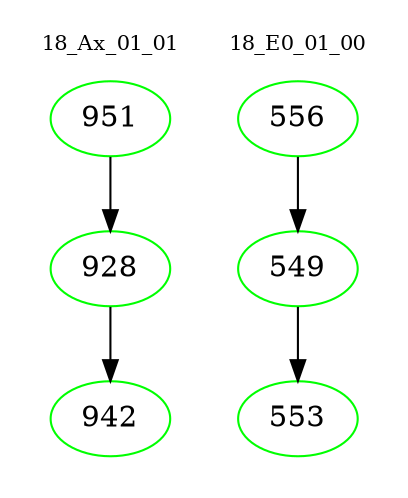 digraph{
subgraph cluster_0 {
color = white
label = "18_Ax_01_01";
fontsize=10;
T0_951 [label="951", color="green"]
T0_951 -> T0_928 [color="black"]
T0_928 [label="928", color="green"]
T0_928 -> T0_942 [color="black"]
T0_942 [label="942", color="green"]
}
subgraph cluster_1 {
color = white
label = "18_E0_01_00";
fontsize=10;
T1_556 [label="556", color="green"]
T1_556 -> T1_549 [color="black"]
T1_549 [label="549", color="green"]
T1_549 -> T1_553 [color="black"]
T1_553 [label="553", color="green"]
}
}
